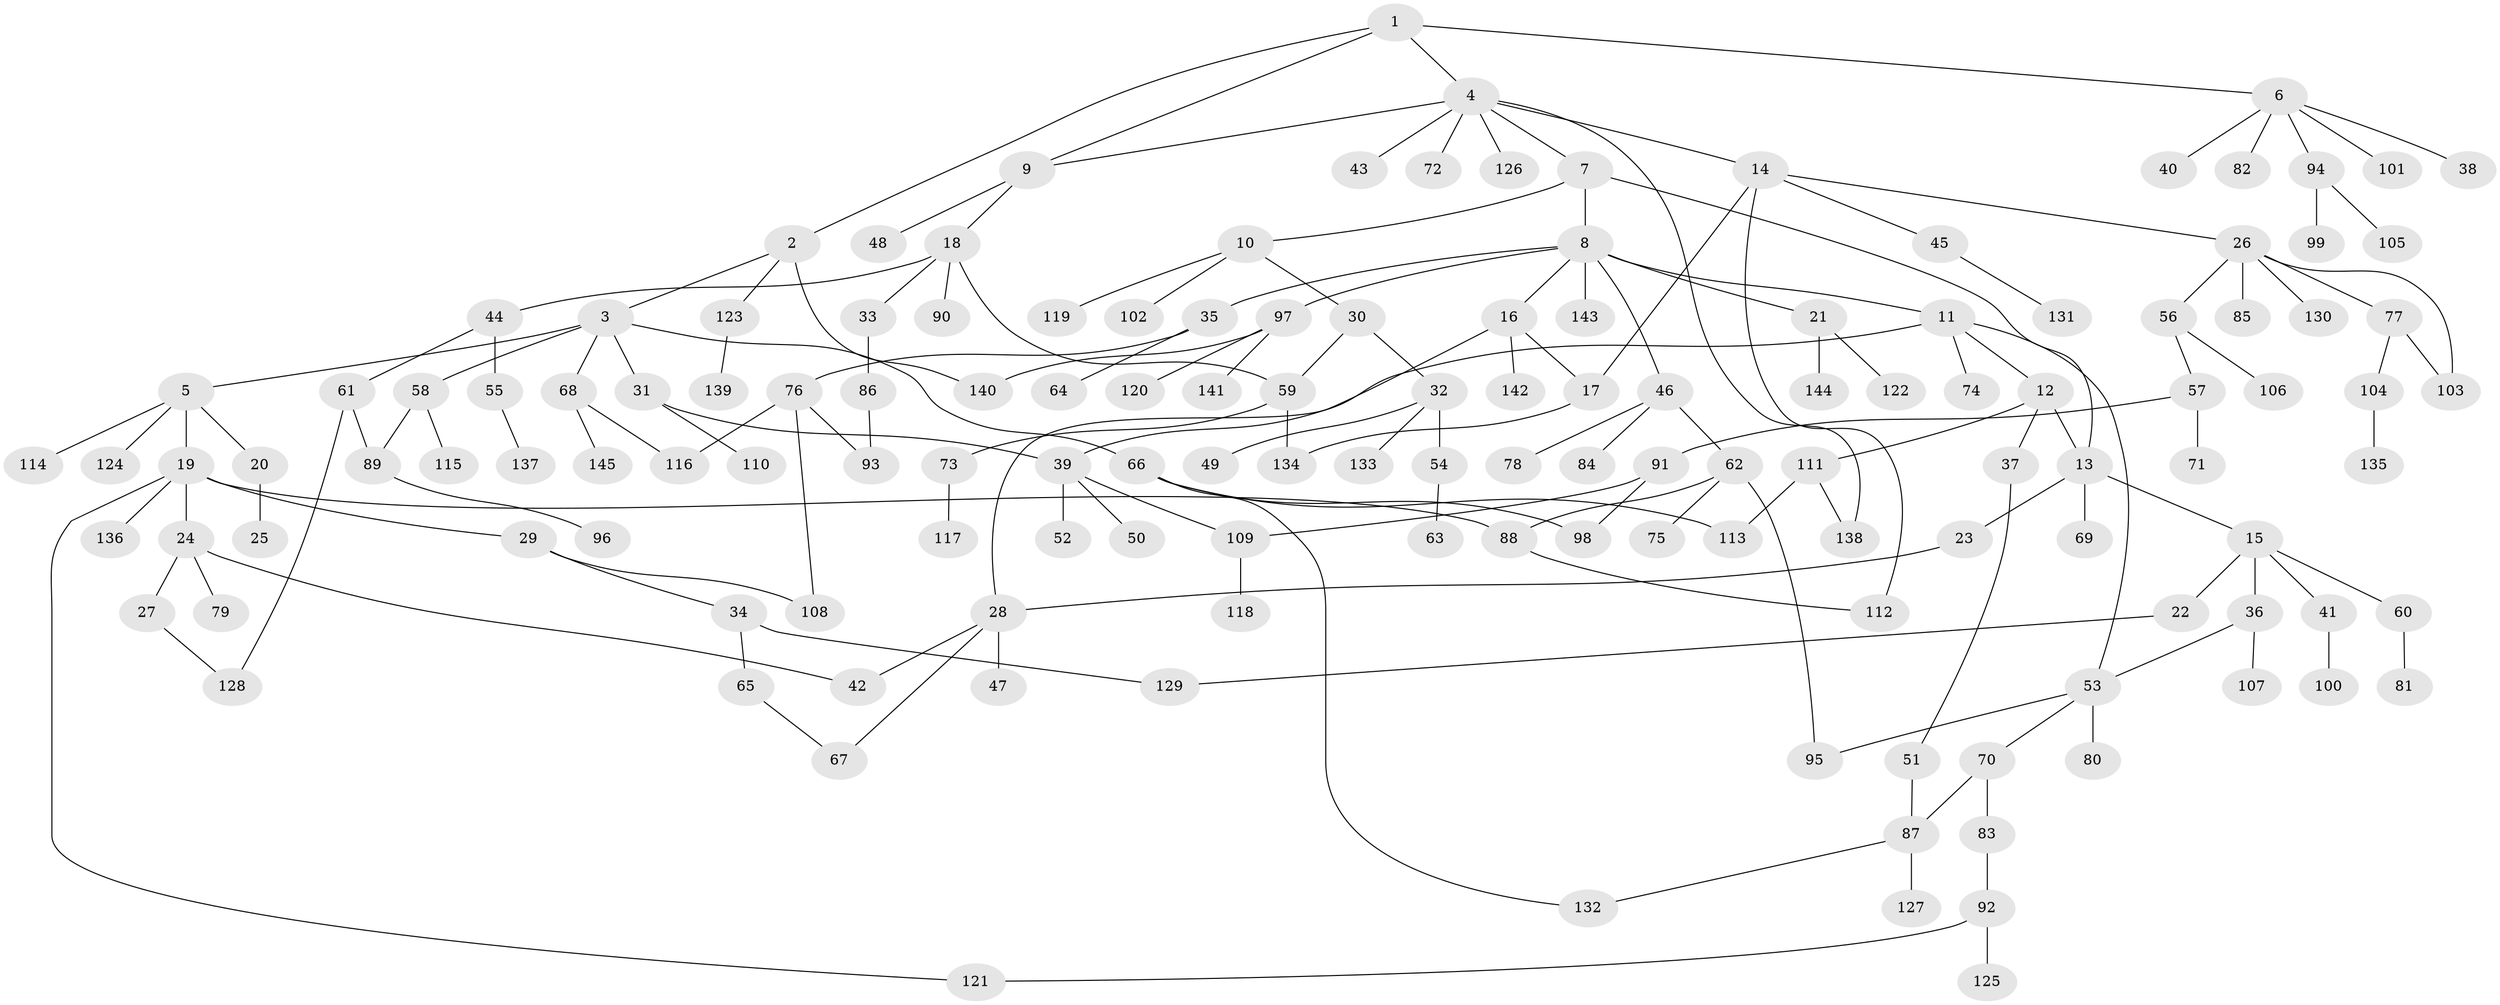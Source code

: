 // Generated by graph-tools (version 1.1) at 2025/10/02/27/25 16:10:52]
// undirected, 145 vertices, 172 edges
graph export_dot {
graph [start="1"]
  node [color=gray90,style=filled];
  1;
  2;
  3;
  4;
  5;
  6;
  7;
  8;
  9;
  10;
  11;
  12;
  13;
  14;
  15;
  16;
  17;
  18;
  19;
  20;
  21;
  22;
  23;
  24;
  25;
  26;
  27;
  28;
  29;
  30;
  31;
  32;
  33;
  34;
  35;
  36;
  37;
  38;
  39;
  40;
  41;
  42;
  43;
  44;
  45;
  46;
  47;
  48;
  49;
  50;
  51;
  52;
  53;
  54;
  55;
  56;
  57;
  58;
  59;
  60;
  61;
  62;
  63;
  64;
  65;
  66;
  67;
  68;
  69;
  70;
  71;
  72;
  73;
  74;
  75;
  76;
  77;
  78;
  79;
  80;
  81;
  82;
  83;
  84;
  85;
  86;
  87;
  88;
  89;
  90;
  91;
  92;
  93;
  94;
  95;
  96;
  97;
  98;
  99;
  100;
  101;
  102;
  103;
  104;
  105;
  106;
  107;
  108;
  109;
  110;
  111;
  112;
  113;
  114;
  115;
  116;
  117;
  118;
  119;
  120;
  121;
  122;
  123;
  124;
  125;
  126;
  127;
  128;
  129;
  130;
  131;
  132;
  133;
  134;
  135;
  136;
  137;
  138;
  139;
  140;
  141;
  142;
  143;
  144;
  145;
  1 -- 2;
  1 -- 4;
  1 -- 6;
  1 -- 9;
  2 -- 3;
  2 -- 123;
  2 -- 140;
  3 -- 5;
  3 -- 31;
  3 -- 58;
  3 -- 66;
  3 -- 68;
  4 -- 7;
  4 -- 14;
  4 -- 43;
  4 -- 72;
  4 -- 126;
  4 -- 138;
  4 -- 9;
  5 -- 19;
  5 -- 20;
  5 -- 114;
  5 -- 124;
  6 -- 38;
  6 -- 40;
  6 -- 82;
  6 -- 94;
  6 -- 101;
  7 -- 8;
  7 -- 10;
  7 -- 13;
  8 -- 11;
  8 -- 16;
  8 -- 21;
  8 -- 35;
  8 -- 46;
  8 -- 97;
  8 -- 143;
  9 -- 18;
  9 -- 48;
  10 -- 30;
  10 -- 102;
  10 -- 119;
  11 -- 12;
  11 -- 53;
  11 -- 74;
  11 -- 28;
  12 -- 37;
  12 -- 111;
  12 -- 13;
  13 -- 15;
  13 -- 23;
  13 -- 69;
  14 -- 26;
  14 -- 45;
  14 -- 112;
  14 -- 17;
  15 -- 22;
  15 -- 36;
  15 -- 41;
  15 -- 60;
  16 -- 17;
  16 -- 142;
  16 -- 39;
  17 -- 134;
  18 -- 33;
  18 -- 44;
  18 -- 59;
  18 -- 90;
  19 -- 24;
  19 -- 29;
  19 -- 88;
  19 -- 136;
  19 -- 121;
  20 -- 25;
  21 -- 122;
  21 -- 144;
  22 -- 129;
  23 -- 28;
  24 -- 27;
  24 -- 79;
  24 -- 42;
  26 -- 56;
  26 -- 77;
  26 -- 85;
  26 -- 103;
  26 -- 130;
  27 -- 128;
  28 -- 42;
  28 -- 47;
  28 -- 67;
  29 -- 34;
  29 -- 108;
  30 -- 32;
  30 -- 59;
  31 -- 39;
  31 -- 110;
  32 -- 49;
  32 -- 54;
  32 -- 133;
  33 -- 86;
  34 -- 65;
  34 -- 129;
  35 -- 64;
  35 -- 76;
  36 -- 107;
  36 -- 53;
  37 -- 51;
  39 -- 50;
  39 -- 52;
  39 -- 109;
  41 -- 100;
  44 -- 55;
  44 -- 61;
  45 -- 131;
  46 -- 62;
  46 -- 78;
  46 -- 84;
  51 -- 87;
  53 -- 70;
  53 -- 80;
  53 -- 95;
  54 -- 63;
  55 -- 137;
  56 -- 57;
  56 -- 106;
  57 -- 71;
  57 -- 91;
  58 -- 89;
  58 -- 115;
  59 -- 73;
  59 -- 134;
  60 -- 81;
  61 -- 128;
  61 -- 89;
  62 -- 75;
  62 -- 95;
  62 -- 88;
  65 -- 67;
  66 -- 98;
  66 -- 132;
  66 -- 113;
  68 -- 116;
  68 -- 145;
  70 -- 83;
  70 -- 87;
  73 -- 117;
  76 -- 93;
  76 -- 108;
  76 -- 116;
  77 -- 104;
  77 -- 103;
  83 -- 92;
  86 -- 93;
  87 -- 127;
  87 -- 132;
  88 -- 112;
  89 -- 96;
  91 -- 109;
  91 -- 98;
  92 -- 121;
  92 -- 125;
  94 -- 99;
  94 -- 105;
  97 -- 120;
  97 -- 141;
  97 -- 140;
  104 -- 135;
  109 -- 118;
  111 -- 113;
  111 -- 138;
  123 -- 139;
}
